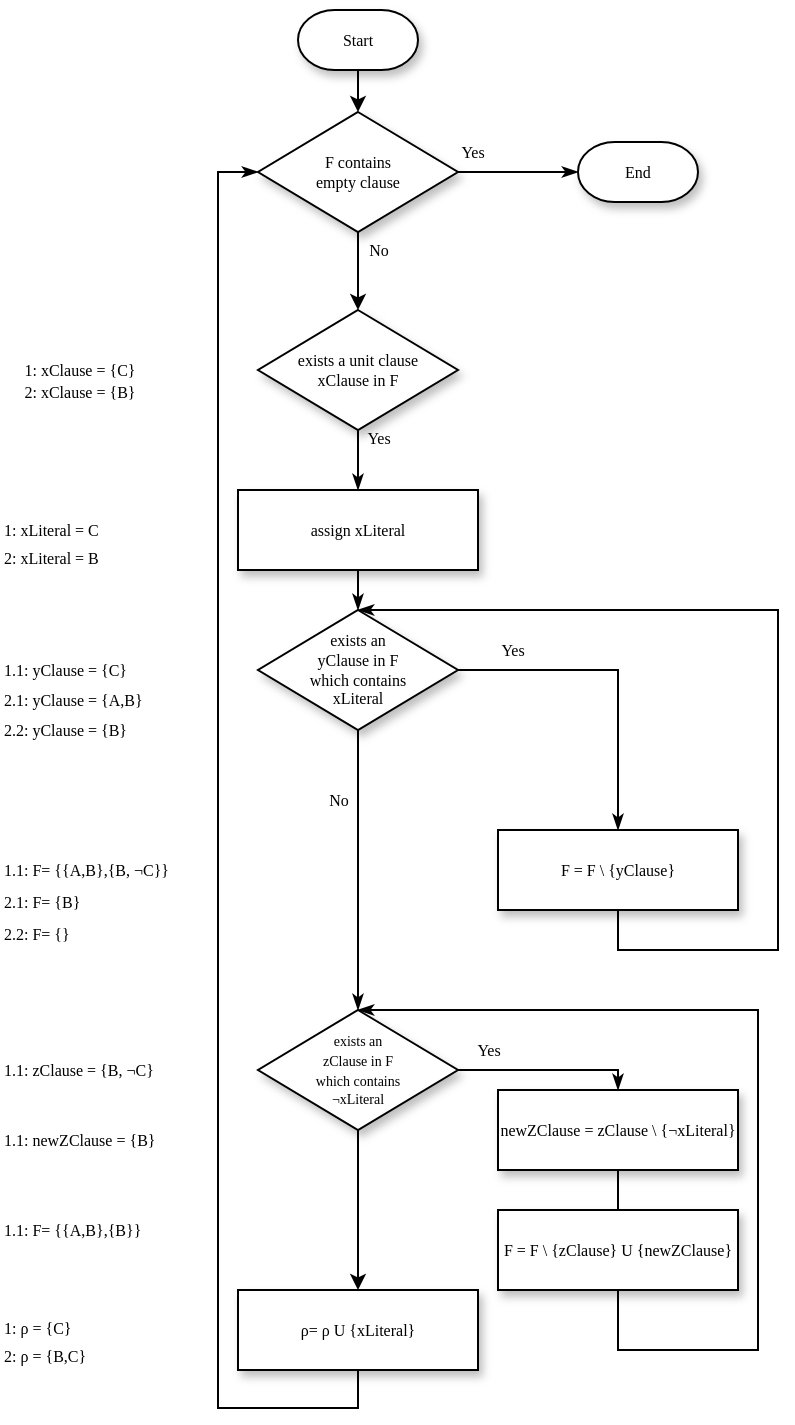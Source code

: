 <mxfile version="12.2.9" type="device" pages="1"><diagram name="Page-1" id="edf60f1a-56cd-e834-aa8a-f176f3a09ee4"><mxGraphModel dx="981" dy="492" grid="1" gridSize="10" guides="1" tooltips="1" connect="1" arrows="1" fold="1" page="1" pageScale="1" pageWidth="1100" pageHeight="850" background="#ffffff" math="0" shadow="0"><root><mxCell id="0"/><mxCell id="1" parent="0"/><mxCell id="60e70716793133e9-33" value="Yes" style="edgeStyle=orthogonalEdgeStyle;rounded=0;html=1;labelBackgroundColor=none;startSize=5;endArrow=classicThin;endFill=1;endSize=5;jettySize=auto;orthogonalLoop=1;strokeWidth=1;fontFamily=Verdana;fontSize=8;entryX=0;entryY=0.5;entryDx=0;entryDy=0;entryPerimeter=0;" parent="1" source="60e70716793133e9-5" target="krtbspfDDe3ZfoGcfUAi-3" edge="1"><mxGeometry x="-0.778" y="10" relative="1" as="geometry"><mxPoint as="offset"/><mxPoint x="480" y="132" as="targetPoint"/></mxGeometry></mxCell><mxCell id="krtbspfDDe3ZfoGcfUAi-11" value="No" style="edgeStyle=orthogonalEdgeStyle;rounded=0;orthogonalLoop=1;jettySize=auto;html=1;startSize=5;endSize=5;fontFamily=Verdana;fontSize=8;" edge="1" parent="1" source="60e70716793133e9-5" target="krtbspfDDe3ZfoGcfUAi-1"><mxGeometry x="0.019" y="-14" relative="1" as="geometry"><mxPoint x="24" y="-10" as="offset"/></mxGeometry></mxCell><mxCell id="60e70716793133e9-5" value="F contains &lt;br&gt;empty clause" style="rhombus;whiteSpace=wrap;html=1;rounded=0;shadow=1;labelBackgroundColor=none;strokeWidth=1;fontFamily=Verdana;fontSize=8;align=center;" parent="1" vertex="1"><mxGeometry x="290" y="102" width="100" height="60" as="geometry"/></mxCell><mxCell id="60e70716793133e9-38" value="Yes" style="edgeStyle=orthogonalEdgeStyle;rounded=0;html=1;labelBackgroundColor=none;startSize=5;endArrow=classicThin;endFill=1;endSize=5;jettySize=auto;orthogonalLoop=1;strokeWidth=1;fontFamily=Verdana;fontSize=8;exitX=0.5;exitY=1;exitDx=0;exitDy=0;" parent="1" source="krtbspfDDe3ZfoGcfUAi-1" target="60e70716793133e9-11" edge="1"><mxGeometry x="0.357" y="14" relative="1" as="geometry"><mxPoint x="380" y="261" as="sourcePoint"/><mxPoint x="-4" y="-10" as="offset"/></mxGeometry></mxCell><mxCell id="60e70716793133e9-41" style="edgeStyle=orthogonalEdgeStyle;rounded=0;html=1;labelBackgroundColor=none;startSize=5;endArrow=classicThin;endFill=1;endSize=5;jettySize=auto;orthogonalLoop=1;strokeWidth=1;fontFamily=Verdana;fontSize=8;entryX=0.5;entryY=0;entryDx=0;entryDy=0;" parent="1" source="60e70716793133e9-11" target="60e70716793133e9-14" edge="1"><mxGeometry relative="1" as="geometry"><mxPoint x="429.69" y="350.862" as="targetPoint"/><Array as="points"><mxPoint x="340" y="341"/><mxPoint x="340" y="341"/></Array></mxGeometry></mxCell><mxCell id="60e70716793133e9-11" value="assign xLiteral" style="whiteSpace=wrap;html=1;rounded=0;shadow=1;labelBackgroundColor=none;strokeWidth=1;fontFamily=Verdana;fontSize=8;align=center;spacing=6;" parent="1" vertex="1"><mxGeometry x="280" y="291" width="120" height="40" as="geometry"/></mxCell><mxCell id="60e70716793133e9-43" value="Yes" style="edgeStyle=orthogonalEdgeStyle;rounded=0;html=1;labelBackgroundColor=none;startSize=5;endArrow=classicThin;endFill=1;endSize=5;jettySize=auto;orthogonalLoop=1;strokeWidth=1;fontFamily=Verdana;fontSize=8" parent="1" source="60e70716793133e9-14" target="60e70716793133e9-15" edge="1"><mxGeometry x="-0.667" y="10" relative="1" as="geometry"><mxPoint as="offset"/></mxGeometry></mxCell><mxCell id="60e70716793133e9-44" value="No" style="edgeStyle=orthogonalEdgeStyle;rounded=0;html=1;labelBackgroundColor=none;startSize=5;endArrow=classicThin;endFill=1;endSize=5;jettySize=auto;orthogonalLoop=1;strokeWidth=1;fontFamily=Verdana;fontSize=8" parent="1" source="60e70716793133e9-14" edge="1"><mxGeometry x="-0.5" y="-10" relative="1" as="geometry"><mxPoint as="offset"/><mxPoint x="340" y="551" as="targetPoint"/></mxGeometry></mxCell><mxCell id="60e70716793133e9-14" value="exists an &lt;br&gt;yClause in F&lt;br&gt;which contains &lt;br&gt;xLiteral" style="rhombus;whiteSpace=wrap;html=1;rounded=0;shadow=1;labelBackgroundColor=none;strokeWidth=1;fontFamily=Verdana;fontSize=8;align=center;" parent="1" vertex="1"><mxGeometry x="290" y="351" width="100" height="60" as="geometry"/></mxCell><mxCell id="60e70716793133e9-45" style="edgeStyle=orthogonalEdgeStyle;rounded=0;html=1;labelBackgroundColor=none;startSize=5;endArrow=classicThin;endFill=1;endSize=5;jettySize=auto;orthogonalLoop=1;strokeWidth=1;fontFamily=Verdana;fontSize=8;entryX=0.5;entryY=0;entryDx=0;entryDy=0;exitX=0.5;exitY=1;exitDx=0;exitDy=0;" parent="1" source="60e70716793133e9-15" target="60e70716793133e9-14" edge="1"><mxGeometry relative="1" as="geometry"><Array as="points"><mxPoint x="470" y="521"/><mxPoint x="550" y="521"/><mxPoint x="550" y="351"/></Array></mxGeometry></mxCell><mxCell id="60e70716793133e9-15" value="F = F \ {yClause}" style="whiteSpace=wrap;html=1;rounded=0;shadow=1;labelBackgroundColor=none;strokeWidth=1;fontFamily=Verdana;fontSize=8;align=center;" parent="1" vertex="1"><mxGeometry x="410" y="461" width="120" height="40" as="geometry"/></mxCell><mxCell id="60e70716793133e9-57" style="edgeStyle=orthogonalEdgeStyle;rounded=0;html=1;labelBackgroundColor=none;startSize=5;endArrow=classicThin;endFill=1;endSize=5;jettySize=auto;orthogonalLoop=1;strokeWidth=1;fontFamily=Verdana;fontSize=8;entryX=0;entryY=0.5;entryDx=0;entryDy=0;exitX=0.5;exitY=1;exitDx=0;exitDy=0;" parent="1" source="krtbspfDDe3ZfoGcfUAi-14" target="60e70716793133e9-5" edge="1"><mxGeometry relative="1" as="geometry"><mxPoint x="340" y="731" as="sourcePoint"/><mxPoint x="230" y="170" as="targetPoint"/><Array as="points"><mxPoint x="340" y="750"/><mxPoint x="270" y="750"/><mxPoint x="270" y="132"/></Array></mxGeometry></mxCell><mxCell id="krtbspfDDe3ZfoGcfUAi-1" value="exists a unit clause&lt;br&gt;xClause in F" style="rhombus;whiteSpace=wrap;html=1;rounded=0;shadow=1;labelBackgroundColor=none;strokeWidth=1;fontFamily=Verdana;fontSize=8;align=center;" vertex="1" parent="1"><mxGeometry x="290" y="201" width="100" height="60" as="geometry"/></mxCell><mxCell id="krtbspfDDe3ZfoGcfUAi-3" value="End" style="strokeWidth=1;html=1;shape=mxgraph.flowchart.terminator;whiteSpace=wrap;rounded=0;shadow=1;labelBackgroundColor=none;fontFamily=Verdana;fontSize=8;align=center;" vertex="1" parent="1"><mxGeometry x="450" y="117" width="60" height="30" as="geometry"/></mxCell><mxCell id="krtbspfDDe3ZfoGcfUAi-6" value="Yes" style="edgeStyle=orthogonalEdgeStyle;rounded=0;html=1;labelBackgroundColor=none;startSize=5;endArrow=classicThin;endFill=1;endSize=5;jettySize=auto;orthogonalLoop=1;strokeWidth=1;fontFamily=Verdana;fontSize=8;entryX=0.5;entryY=0;entryDx=0;entryDy=0;" edge="1" parent="1" source="krtbspfDDe3ZfoGcfUAi-7" target="krtbspfDDe3ZfoGcfUAi-9"><mxGeometry x="-0.667" y="10" relative="1" as="geometry"><mxPoint as="offset"/><Array as="points"><mxPoint x="470" y="581"/></Array></mxGeometry></mxCell><mxCell id="krtbspfDDe3ZfoGcfUAi-16" value="" style="edgeStyle=orthogonalEdgeStyle;rounded=0;orthogonalLoop=1;jettySize=auto;html=1;startSize=5;endSize=5;fontFamily=Verdana;fontSize=8;" edge="1" parent="1" source="krtbspfDDe3ZfoGcfUAi-7"><mxGeometry relative="1" as="geometry"><mxPoint x="340" y="691" as="targetPoint"/></mxGeometry></mxCell><mxCell id="krtbspfDDe3ZfoGcfUAi-7" value="&lt;font style=&quot;font-size: 7px&quot;&gt;exists an &lt;br&gt;zClause in F&lt;br&gt;which contains &lt;br&gt;¬xLiteral&lt;/font&gt;" style="rhombus;whiteSpace=wrap;html=1;rounded=0;shadow=1;labelBackgroundColor=none;strokeWidth=1;fontFamily=Verdana;fontSize=8;align=center;" vertex="1" parent="1"><mxGeometry x="290" y="551" width="100" height="60" as="geometry"/></mxCell><mxCell id="krtbspfDDe3ZfoGcfUAi-8" style="edgeStyle=orthogonalEdgeStyle;rounded=0;html=1;labelBackgroundColor=none;startSize=5;endArrow=classicThin;endFill=1;endSize=5;jettySize=auto;orthogonalLoop=1;strokeWidth=1;fontFamily=Verdana;fontSize=8;entryX=0.5;entryY=0;entryDx=0;entryDy=0;exitX=0.5;exitY=1;exitDx=0;exitDy=0;" edge="1" parent="1" source="krtbspfDDe3ZfoGcfUAi-9" target="krtbspfDDe3ZfoGcfUAi-7"><mxGeometry relative="1" as="geometry"><Array as="points"><mxPoint x="470" y="721"/><mxPoint x="540" y="721"/><mxPoint x="540" y="551"/></Array></mxGeometry></mxCell><mxCell id="krtbspfDDe3ZfoGcfUAi-9" value="newZClause = zClause \ {¬xLiteral}" style="whiteSpace=wrap;html=1;rounded=0;shadow=1;labelBackgroundColor=none;strokeWidth=1;fontFamily=Verdana;fontSize=8;align=center;" vertex="1" parent="1"><mxGeometry x="410" y="591" width="120" height="40" as="geometry"/></mxCell><mxCell id="krtbspfDDe3ZfoGcfUAi-10" value="F = F \ {zClause} U {newZClause}" style="whiteSpace=wrap;html=1;rounded=0;shadow=1;labelBackgroundColor=none;strokeWidth=1;fontFamily=Verdana;fontSize=8;align=center;" vertex="1" parent="1"><mxGeometry x="410" y="651" width="120" height="40" as="geometry"/></mxCell><mxCell id="krtbspfDDe3ZfoGcfUAi-13" value="" style="edgeStyle=orthogonalEdgeStyle;rounded=0;orthogonalLoop=1;jettySize=auto;html=1;startSize=5;endSize=5;fontFamily=Verdana;fontSize=8;" edge="1" parent="1" source="krtbspfDDe3ZfoGcfUAi-12" target="60e70716793133e9-5"><mxGeometry relative="1" as="geometry"/></mxCell><mxCell id="krtbspfDDe3ZfoGcfUAi-12" value="Start" style="strokeWidth=1;html=1;shape=mxgraph.flowchart.terminator;whiteSpace=wrap;rounded=0;shadow=1;labelBackgroundColor=none;fontFamily=Verdana;fontSize=8;align=center;" vertex="1" parent="1"><mxGeometry x="310" y="51" width="60" height="30" as="geometry"/></mxCell><mxCell id="krtbspfDDe3ZfoGcfUAi-14" value="ρ= ρ U {xLiteral}" style="whiteSpace=wrap;html=1;rounded=0;shadow=1;labelBackgroundColor=none;strokeWidth=1;fontFamily=Verdana;fontSize=8;align=center;" vertex="1" parent="1"><mxGeometry x="280" y="691" width="120" height="40" as="geometry"/></mxCell><mxCell id="krtbspfDDe3ZfoGcfUAi-18" value="1: xClause = {C}" style="text;html=1;strokeColor=none;fillColor=none;align=center;verticalAlign=middle;whiteSpace=wrap;rounded=0;fontFamily=Verdana;fontSize=8;" vertex="1" parent="1"><mxGeometry x="161" y="221" width="80" height="20" as="geometry"/></mxCell><mxCell id="krtbspfDDe3ZfoGcfUAi-19" value="1: xLiteral = C" style="text;html=1;strokeColor=none;fillColor=none;align=left;verticalAlign=middle;whiteSpace=wrap;rounded=0;fontFamily=Verdana;fontSize=8;" vertex="1" parent="1"><mxGeometry x="161" y="301" width="80" height="20" as="geometry"/></mxCell><mxCell id="krtbspfDDe3ZfoGcfUAi-20" value="1.1: yClause = {C}" style="text;html=1;strokeColor=none;fillColor=none;align=left;verticalAlign=middle;whiteSpace=wrap;rounded=0;fontFamily=Verdana;fontSize=8;" vertex="1" parent="1"><mxGeometry x="161" y="371" width="90" height="20" as="geometry"/></mxCell><mxCell id="krtbspfDDe3ZfoGcfUAi-21" value="1.1: F= {{A,B},{B, ¬C}}" style="text;html=1;strokeColor=none;fillColor=none;align=left;verticalAlign=middle;whiteSpace=wrap;rounded=0;fontFamily=Verdana;fontSize=8;" vertex="1" parent="1"><mxGeometry x="161" y="471" width="120" height="20" as="geometry"/></mxCell><mxCell id="krtbspfDDe3ZfoGcfUAi-22" value="1.1: zClause = {B, ¬C}" style="text;html=1;strokeColor=none;fillColor=none;align=left;verticalAlign=middle;whiteSpace=wrap;rounded=0;fontFamily=Verdana;fontSize=8;" vertex="1" parent="1"><mxGeometry x="161" y="571" width="100" height="20" as="geometry"/></mxCell><mxCell id="krtbspfDDe3ZfoGcfUAi-23" value="1.1: newZClause = {B}" style="text;html=1;strokeColor=none;fillColor=none;align=left;verticalAlign=middle;whiteSpace=wrap;rounded=0;fontFamily=Verdana;fontSize=8;" vertex="1" parent="1"><mxGeometry x="161" y="606" width="100" height="20" as="geometry"/></mxCell><mxCell id="krtbspfDDe3ZfoGcfUAi-24" value="1.1: F= {{A,B},{B}}" style="text;html=1;strokeColor=none;fillColor=none;align=left;verticalAlign=middle;whiteSpace=wrap;rounded=0;fontFamily=Verdana;fontSize=8;" vertex="1" parent="1"><mxGeometry x="161" y="651" width="98" height="20" as="geometry"/></mxCell><mxCell id="krtbspfDDe3ZfoGcfUAi-25" value="1:&amp;nbsp;ρ = {C}" style="text;html=1;strokeColor=none;fillColor=none;align=left;verticalAlign=middle;whiteSpace=wrap;rounded=0;fontFamily=Verdana;fontSize=8;" vertex="1" parent="1"><mxGeometry x="161" y="700" width="50" height="20" as="geometry"/></mxCell><mxCell id="krtbspfDDe3ZfoGcfUAi-26" value="2: xClause = {B}" style="text;html=1;strokeColor=none;fillColor=none;align=center;verticalAlign=middle;whiteSpace=wrap;rounded=0;fontFamily=Verdana;fontSize=8;" vertex="1" parent="1"><mxGeometry x="161" y="232" width="80" height="20" as="geometry"/></mxCell><mxCell id="krtbspfDDe3ZfoGcfUAi-27" value="2: xLiteral = B" style="text;html=1;strokeColor=none;fillColor=none;align=left;verticalAlign=middle;whiteSpace=wrap;rounded=0;fontFamily=Verdana;fontSize=8;" vertex="1" parent="1"><mxGeometry x="161" y="315" width="80" height="20" as="geometry"/></mxCell><mxCell id="krtbspfDDe3ZfoGcfUAi-28" value="2.1: yClause = {A,B}" style="text;html=1;strokeColor=none;fillColor=none;align=left;verticalAlign=middle;whiteSpace=wrap;rounded=0;fontFamily=Verdana;fontSize=8;" vertex="1" parent="1"><mxGeometry x="161" y="386" width="93" height="20" as="geometry"/></mxCell><mxCell id="krtbspfDDe3ZfoGcfUAi-29" value="2.1: F= {B}" style="text;html=1;strokeColor=none;fillColor=none;align=left;verticalAlign=middle;whiteSpace=wrap;rounded=0;fontFamily=Verdana;fontSize=8;" vertex="1" parent="1"><mxGeometry x="161" y="487" width="70" height="20" as="geometry"/></mxCell><mxCell id="krtbspfDDe3ZfoGcfUAi-30" value="2.2: yClause = {B}" style="text;html=1;strokeColor=none;fillColor=none;align=left;verticalAlign=middle;whiteSpace=wrap;rounded=0;fontFamily=Verdana;fontSize=8;" vertex="1" parent="1"><mxGeometry x="161" y="401" width="93" height="20" as="geometry"/></mxCell><mxCell id="krtbspfDDe3ZfoGcfUAi-31" value="2.2: F= {}" style="text;html=1;strokeColor=none;fillColor=none;align=left;verticalAlign=middle;whiteSpace=wrap;rounded=0;fontFamily=Verdana;fontSize=8;" vertex="1" parent="1"><mxGeometry x="161" y="503" width="70" height="20" as="geometry"/></mxCell><mxCell id="krtbspfDDe3ZfoGcfUAi-32" value="2:&amp;nbsp;ρ = {B,C}" style="text;html=1;strokeColor=none;fillColor=none;align=left;verticalAlign=middle;whiteSpace=wrap;rounded=0;fontFamily=Verdana;fontSize=8;" vertex="1" parent="1"><mxGeometry x="161" y="714" width="60" height="20" as="geometry"/></mxCell></root></mxGraphModel></diagram></mxfile>
